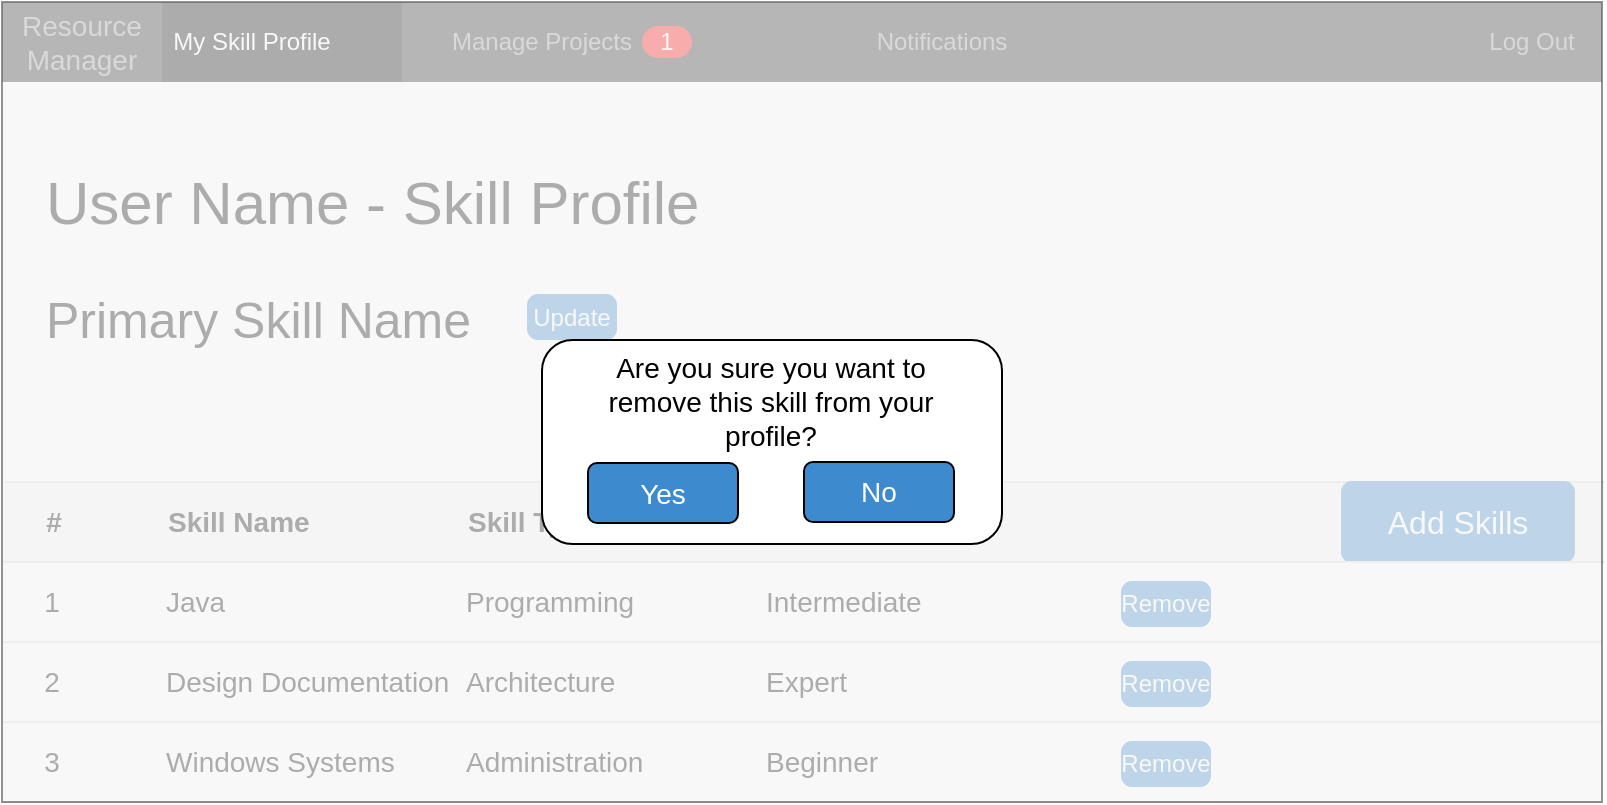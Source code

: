 <mxfile version="10.6.9" type="device"><diagram id="amXanv4LS15i2-RRXyNn" name="Page-1"><mxGraphModel dx="1394" dy="796" grid="1" gridSize="10" guides="1" tooltips="1" connect="1" arrows="1" fold="1" page="1" pageScale="1" pageWidth="850" pageHeight="1100" math="0" shadow="0"><root><mxCell id="0"/><mxCell id="1" parent="0"/><mxCell id="qFMc83wuXNLuEUmBTWD8-1" value="" style="html=1;shadow=0;dashed=0;shape=mxgraph.bootstrap.rect;fillColor=#222222;strokeColor=none;whiteSpace=wrap;" parent="1" vertex="1"><mxGeometry x="40" y="40" width="800" height="40" as="geometry"/></mxCell><mxCell id="qFMc83wuXNLuEUmBTWD8-2" value="Resource Manager" style="html=1;shadow=0;dashed=0;fillColor=none;strokeColor=none;shape=mxgraph.bootstrap.rect;fontColor=#999999;fontSize=14;whiteSpace=wrap;" parent="qFMc83wuXNLuEUmBTWD8-1" vertex="1"><mxGeometry width="80" height="40" as="geometry"/></mxCell><mxCell id="qFMc83wuXNLuEUmBTWD8-3" value="My Skill Profile" style="html=1;shadow=0;dashed=0;shape=mxgraph.bootstrap.rect;fillColor=#000000;strokeColor=none;fontColor=#ffffff;spacingRight=30;whiteSpace=wrap;" parent="qFMc83wuXNLuEUmBTWD8-1" vertex="1"><mxGeometry x="80" width="120" height="40" as="geometry"/></mxCell><mxCell id="qFMc83wuXNLuEUmBTWD8-5" value="Manage Projects" style="html=1;shadow=0;dashed=0;fillColor=none;strokeColor=none;shape=mxgraph.bootstrap.rect;fontColor=#999999;spacingRight=30;whiteSpace=wrap;" parent="qFMc83wuXNLuEUmBTWD8-1" vertex="1"><mxGeometry x="220" width="130" height="40" as="geometry"/></mxCell><mxCell id="qFMc83wuXNLuEUmBTWD8-6" value="1" style="html=1;shadow=0;dashed=0;shape=mxgraph.bootstrap.rrect;rSize=8;fillColor=#ff0000;strokeColor=none;fontColor=#ffffff;whiteSpace=wrap;" parent="qFMc83wuXNLuEUmBTWD8-5" vertex="1"><mxGeometry x="1" y="0.5" width="25" height="16" relative="1" as="geometry"><mxPoint x="-30" y="-8" as="offset"/></mxGeometry></mxCell><mxCell id="qFMc83wuXNLuEUmBTWD8-8" value="Notifications" style="html=1;shadow=0;dashed=0;fillColor=none;strokeColor=none;shape=mxgraph.bootstrap.rect;fontColor=#999999;whiteSpace=wrap;" parent="qFMc83wuXNLuEUmBTWD8-1" vertex="1"><mxGeometry x="435" width="70" height="40" as="geometry"/></mxCell><mxCell id="qFMc83wuXNLuEUmBTWD8-10" value="Log Out" style="html=1;shadow=0;dashed=0;fillColor=none;strokeColor=none;shape=mxgraph.bootstrap.rect;fontColor=#999999;whiteSpace=wrap;" parent="qFMc83wuXNLuEUmBTWD8-1" vertex="1"><mxGeometry x="730" width="70" height="40" as="geometry"/></mxCell><mxCell id="qFMc83wuXNLuEUmBTWD8-22" value="User Name - Skill Profile" style="html=1;shadow=0;dashed=0;shape=mxgraph.bootstrap.rect;strokeColor=none;fillColor=none;fontSize=30;align=left;spacingLeft=10;" parent="1" vertex="1"><mxGeometry x="50" y="120" width="370" height="40" as="geometry"/></mxCell><mxCell id="qFMc83wuXNLuEUmBTWD8-23" value="Primary Skill Name" style="html=1;shadow=0;dashed=0;shape=mxgraph.bootstrap.rect;strokeColor=none;fillColor=none;fontSize=25;align=left;spacingLeft=10;" parent="1" vertex="1"><mxGeometry x="50" y="180" width="250" height="35" as="geometry"/></mxCell><mxCell id="qFMc83wuXNLuEUmBTWD8-24" value="Update" style="html=1;shadow=0;dashed=0;shape=mxgraph.bootstrap.rrect;rSize=5;fillColor=#3D8BCD;align=center;strokeColor=#3D8BCD;fontColor=#ffffff;fontSize=12;whiteSpace=wrap;" parent="1" vertex="1"><mxGeometry x="303" y="186.5" width="44" height="22" as="geometry"/></mxCell><mxCell id="qFMc83wuXNLuEUmBTWD8-40" value="" style="html=1;shadow=0;dashed=0;shape=partialRectangle;top=0;bottom=0;right=0;left=0;strokeColor=#dddddd;fillColor=#ffffff;" parent="1" vertex="1"><mxGeometry x="40" y="280" width="800" height="160" as="geometry"/></mxCell><mxCell id="qFMc83wuXNLuEUmBTWD8-41" value="" style="html=1;shadow=0;dashed=0;shape=mxgraph.bootstrap.horLines;strokeColor=inherit;fillColor=#000000;fillOpacity=3;resizeWidth=1;" parent="qFMc83wuXNLuEUmBTWD8-40" vertex="1"><mxGeometry width="800" height="40" relative="1" as="geometry"><mxPoint x="1" as="offset"/></mxGeometry></mxCell><mxCell id="qFMc83wuXNLuEUmBTWD8-42" value="#" style="html=1;shadow=0;dashed=0;shape=mxgraph.bootstrap.rect;strokeColor=none;fillColor=none;fontSize=14;fontStyle=1;whiteSpace=wrap;resizeHeight=1;" parent="qFMc83wuXNLuEUmBTWD8-41" vertex="1"><mxGeometry width="50" height="40" relative="1" as="geometry"/></mxCell><mxCell id="qFMc83wuXNLuEUmBTWD8-43" value="Skill Name" style="html=1;shadow=0;dashed=0;shape=mxgraph.bootstrap.rect;strokeColor=none;fillColor=none;fontSize=14;fontStyle=1;align=left;whiteSpace=wrap;resizeHeight=1;" parent="qFMc83wuXNLuEUmBTWD8-41" vertex="1"><mxGeometry width="150" height="40" relative="1" as="geometry"><mxPoint x="80" as="offset"/></mxGeometry></mxCell><mxCell id="qFMc83wuXNLuEUmBTWD8-44" value="Skill Type" style="html=1;shadow=0;dashed=0;shape=mxgraph.bootstrap.rect;strokeColor=none;fillColor=none;fontSize=14;fontStyle=1;align=left;whiteSpace=wrap;resizeHeight=1;" parent="qFMc83wuXNLuEUmBTWD8-41" vertex="1"><mxGeometry width="150" height="40" relative="1" as="geometry"><mxPoint x="230" as="offset"/></mxGeometry></mxCell><mxCell id="qFMc83wuXNLuEUmBTWD8-45" value="Profficiency" style="html=1;shadow=0;dashed=0;shape=mxgraph.bootstrap.rect;strokeColor=none;fillColor=none;fontSize=14;fontStyle=1;align=left;whiteSpace=wrap;resizeHeight=1;" parent="qFMc83wuXNLuEUmBTWD8-41" vertex="1"><mxGeometry width="150" height="40" relative="1" as="geometry"><mxPoint x="380" as="offset"/></mxGeometry></mxCell><mxCell id="qFMc83wuXNLuEUmBTWD8-69" value="Add Skills" style="html=1;shadow=0;dashed=0;shape=mxgraph.bootstrap.rrect;rSize=5;fillColor=#3D8BCD;align=center;strokeColor=#3D8BCD;fontColor=#ffffff;fontSize=16;whiteSpace=wrap;" parent="qFMc83wuXNLuEUmBTWD8-41" vertex="1"><mxGeometry x="669" width="116" height="40" as="geometry"/></mxCell><mxCell id="qFMc83wuXNLuEUmBTWD8-48" value="" style="strokeColor=inherit;fillColor=inherit;gradientColor=inherit;html=1;shadow=0;dashed=0;shape=mxgraph.bootstrap.horLines;resizeWidth=1;" parent="qFMc83wuXNLuEUmBTWD8-40" vertex="1"><mxGeometry width="800" height="40" relative="1" as="geometry"><mxPoint y="40" as="offset"/></mxGeometry></mxCell><mxCell id="qFMc83wuXNLuEUmBTWD8-49" value="1" style="html=1;shadow=0;dashed=0;shape=mxgraph.bootstrap.rect;strokeColor=none;fillColor=none;fontSize=14;whiteSpace=wrap;resizeHeight=1;" parent="qFMc83wuXNLuEUmBTWD8-48" vertex="1"><mxGeometry width="50" height="40" relative="1" as="geometry"/></mxCell><mxCell id="qFMc83wuXNLuEUmBTWD8-50" value="Java" style="html=1;shadow=0;dashed=0;shape=mxgraph.bootstrap.rect;strokeColor=none;fillColor=none;fontSize=14;align=left;whiteSpace=wrap;resizeHeight=1;" parent="qFMc83wuXNLuEUmBTWD8-48" vertex="1"><mxGeometry width="150" height="40" relative="1" as="geometry"><mxPoint x="80" as="offset"/></mxGeometry></mxCell><mxCell id="qFMc83wuXNLuEUmBTWD8-51" value="Programming" style="html=1;shadow=0;dashed=0;shape=mxgraph.bootstrap.rect;strokeColor=none;fillColor=none;fontSize=14;align=left;whiteSpace=wrap;resizeHeight=1;" parent="qFMc83wuXNLuEUmBTWD8-48" vertex="1"><mxGeometry width="150" height="40" relative="1" as="geometry"><mxPoint x="230" as="offset"/></mxGeometry></mxCell><mxCell id="qFMc83wuXNLuEUmBTWD8-52" value="Intermediate" style="html=1;shadow=0;dashed=0;shape=mxgraph.bootstrap.rect;strokeColor=none;fillColor=none;fontSize=14;align=left;whiteSpace=wrap;resizeHeight=1;" parent="qFMc83wuXNLuEUmBTWD8-48" vertex="1"><mxGeometry width="150" height="40" relative="1" as="geometry"><mxPoint x="380" as="offset"/></mxGeometry></mxCell><mxCell id="0yt6v1sURvapcvB14XC5-1" value="Remove" style="html=1;shadow=0;dashed=0;shape=mxgraph.bootstrap.rrect;rSize=5;fillColor=#3D8BCD;align=center;strokeColor=#3D8BCD;fontColor=#ffffff;fontSize=12;whiteSpace=wrap;" parent="qFMc83wuXNLuEUmBTWD8-48" vertex="1"><mxGeometry x="560" y="10" width="44" height="22" as="geometry"/></mxCell><mxCell id="qFMc83wuXNLuEUmBTWD8-55" value="" style="strokeColor=inherit;fillColor=inherit;gradientColor=inherit;html=1;shadow=0;dashed=0;shape=mxgraph.bootstrap.horLines;resizeWidth=1;" parent="qFMc83wuXNLuEUmBTWD8-40" vertex="1"><mxGeometry width="800" height="40" relative="1" as="geometry"><mxPoint y="80" as="offset"/></mxGeometry></mxCell><mxCell id="qFMc83wuXNLuEUmBTWD8-56" value="2" style="html=1;shadow=0;dashed=0;shape=mxgraph.bootstrap.rect;strokeColor=none;fillColor=none;fontSize=14;whiteSpace=wrap;resizeHeight=1;" parent="qFMc83wuXNLuEUmBTWD8-55" vertex="1"><mxGeometry width="50" height="40" relative="1" as="geometry"/></mxCell><mxCell id="qFMc83wuXNLuEUmBTWD8-57" value="Design Documentation" style="html=1;shadow=0;dashed=0;shape=mxgraph.bootstrap.rect;strokeColor=none;fillColor=none;fontSize=14;align=left;whiteSpace=wrap;resizeHeight=1;" parent="qFMc83wuXNLuEUmBTWD8-55" vertex="1"><mxGeometry width="150" height="40" relative="1" as="geometry"><mxPoint x="80" as="offset"/></mxGeometry></mxCell><mxCell id="qFMc83wuXNLuEUmBTWD8-58" value="Architecture" style="html=1;shadow=0;dashed=0;shape=mxgraph.bootstrap.rect;strokeColor=none;fillColor=none;fontSize=14;align=left;whiteSpace=wrap;resizeHeight=1;" parent="qFMc83wuXNLuEUmBTWD8-55" vertex="1"><mxGeometry width="150" height="40" relative="1" as="geometry"><mxPoint x="230" as="offset"/></mxGeometry></mxCell><mxCell id="qFMc83wuXNLuEUmBTWD8-59" value="Expert" style="html=1;shadow=0;dashed=0;shape=mxgraph.bootstrap.rect;strokeColor=none;fillColor=none;fontSize=14;align=left;whiteSpace=wrap;resizeHeight=1;" parent="qFMc83wuXNLuEUmBTWD8-55" vertex="1"><mxGeometry width="150" height="40" relative="1" as="geometry"><mxPoint x="380" as="offset"/></mxGeometry></mxCell><mxCell id="0yt6v1sURvapcvB14XC5-4" value="Remove" style="html=1;shadow=0;dashed=0;shape=mxgraph.bootstrap.rrect;rSize=5;fillColor=#3D8BCD;align=center;strokeColor=#3D8BCD;fontColor=#ffffff;fontSize=12;whiteSpace=wrap;" parent="qFMc83wuXNLuEUmBTWD8-55" vertex="1"><mxGeometry x="560" y="10" width="44" height="22" as="geometry"/></mxCell><mxCell id="qFMc83wuXNLuEUmBTWD8-62" value="" style="strokeColor=inherit;fillColor=inherit;gradientColor=inherit;html=1;shadow=0;dashed=0;shape=mxgraph.bootstrap.horLines;resizeWidth=1;" parent="qFMc83wuXNLuEUmBTWD8-40" vertex="1"><mxGeometry width="800" height="40" relative="1" as="geometry"><mxPoint y="120" as="offset"/></mxGeometry></mxCell><mxCell id="qFMc83wuXNLuEUmBTWD8-63" value="3" style="html=1;shadow=0;dashed=0;shape=mxgraph.bootstrap.rect;strokeColor=none;fillColor=none;fontSize=14;whiteSpace=wrap;resizeHeight=1;" parent="qFMc83wuXNLuEUmBTWD8-62" vertex="1"><mxGeometry width="50" height="40" relative="1" as="geometry"/></mxCell><mxCell id="qFMc83wuXNLuEUmBTWD8-64" value="Windows Systems" style="html=1;shadow=0;dashed=0;shape=mxgraph.bootstrap.rect;strokeColor=none;fillColor=none;fontSize=14;align=left;whiteSpace=wrap;resizeHeight=1;" parent="qFMc83wuXNLuEUmBTWD8-62" vertex="1"><mxGeometry width="150" height="40" relative="1" as="geometry"><mxPoint x="80" as="offset"/></mxGeometry></mxCell><mxCell id="qFMc83wuXNLuEUmBTWD8-65" value="Administration" style="html=1;shadow=0;dashed=0;shape=mxgraph.bootstrap.rect;strokeColor=none;fillColor=none;fontSize=14;align=left;whiteSpace=wrap;resizeHeight=1;" parent="qFMc83wuXNLuEUmBTWD8-62" vertex="1"><mxGeometry width="150" height="40" relative="1" as="geometry"><mxPoint x="230" as="offset"/></mxGeometry></mxCell><mxCell id="qFMc83wuXNLuEUmBTWD8-66" value="Beginner" style="html=1;shadow=0;dashed=0;shape=mxgraph.bootstrap.rect;strokeColor=none;fillColor=none;fontSize=14;align=left;whiteSpace=wrap;resizeHeight=1;" parent="qFMc83wuXNLuEUmBTWD8-62" vertex="1"><mxGeometry width="150" height="40" relative="1" as="geometry"><mxPoint x="380" as="offset"/></mxGeometry></mxCell><mxCell id="0yt6v1sURvapcvB14XC5-5" value="Remove" style="html=1;shadow=0;dashed=0;shape=mxgraph.bootstrap.rrect;rSize=5;fillColor=#3D8BCD;align=center;strokeColor=#3D8BCD;fontColor=#ffffff;fontSize=12;whiteSpace=wrap;" parent="qFMc83wuXNLuEUmBTWD8-62" vertex="1"><mxGeometry x="560" y="10" width="44" height="22" as="geometry"/></mxCell><mxCell id="0D5IQMQ5jzgloNYf2xZf-1" value="" style="rounded=0;whiteSpace=wrap;html=1;fillColor=#F5F5F5;strokeColor=#666666;fontColor=#333333;opacity=70;" vertex="1" parent="qFMc83wuXNLuEUmBTWD8-62"><mxGeometry y="-360" width="800" height="400" as="geometry"/></mxCell><mxCell id="0D5IQMQ5jzgloNYf2xZf-3" value="" style="rounded=1;whiteSpace=wrap;html=1;" vertex="1" parent="1"><mxGeometry x="310" y="209" width="230" height="102" as="geometry"/></mxCell><mxCell id="0D5IQMQ5jzgloNYf2xZf-4" value="&lt;font style=&quot;font-size: 14px&quot;&gt;Are you sure you want to remove this skill from your profile?&lt;/font&gt;" style="text;html=1;strokeColor=none;fillColor=none;align=center;verticalAlign=middle;whiteSpace=wrap;rounded=0;" vertex="1" parent="1"><mxGeometry x="333" y="219.5" width="183" height="40" as="geometry"/></mxCell><mxCell id="0D5IQMQ5jzgloNYf2xZf-5" value="&lt;font color=&quot;#ffffff&quot; style=&quot;font-size: 14px&quot;&gt;Yes&lt;/font&gt;" style="rounded=1;whiteSpace=wrap;html=1;fillColor=#3D8BCE;" vertex="1" parent="1"><mxGeometry x="333" y="270.5" width="75" height="30" as="geometry"/></mxCell><mxCell id="0D5IQMQ5jzgloNYf2xZf-6" value="&lt;font color=&quot;#ffffff&quot; style=&quot;font-size: 14px&quot;&gt;No&lt;/font&gt;" style="rounded=1;whiteSpace=wrap;html=1;fillColor=#3D8BCE;" vertex="1" parent="1"><mxGeometry x="441" y="270" width="75" height="30" as="geometry"/></mxCell></root></mxGraphModel></diagram></mxfile>